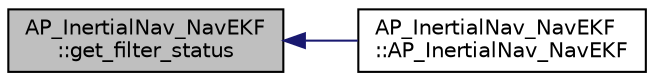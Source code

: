 digraph "AP_InertialNav_NavEKF::get_filter_status"
{
 // INTERACTIVE_SVG=YES
  edge [fontname="Helvetica",fontsize="10",labelfontname="Helvetica",labelfontsize="10"];
  node [fontname="Helvetica",fontsize="10",shape=record];
  rankdir="LR";
  Node1 [label="AP_InertialNav_NavEKF\l::get_filter_status",height=0.2,width=0.4,color="black", fillcolor="grey75", style="filled", fontcolor="black"];
  Node1 -> Node2 [dir="back",color="midnightblue",fontsize="10",style="solid",fontname="Helvetica"];
  Node2 [label="AP_InertialNav_NavEKF\l::AP_InertialNav_NavEKF",height=0.2,width=0.4,color="black", fillcolor="white", style="filled",URL="$classAP__InertialNav__NavEKF.html#a5591851a72e93bc0e1cfbafc752d8c59"];
}
